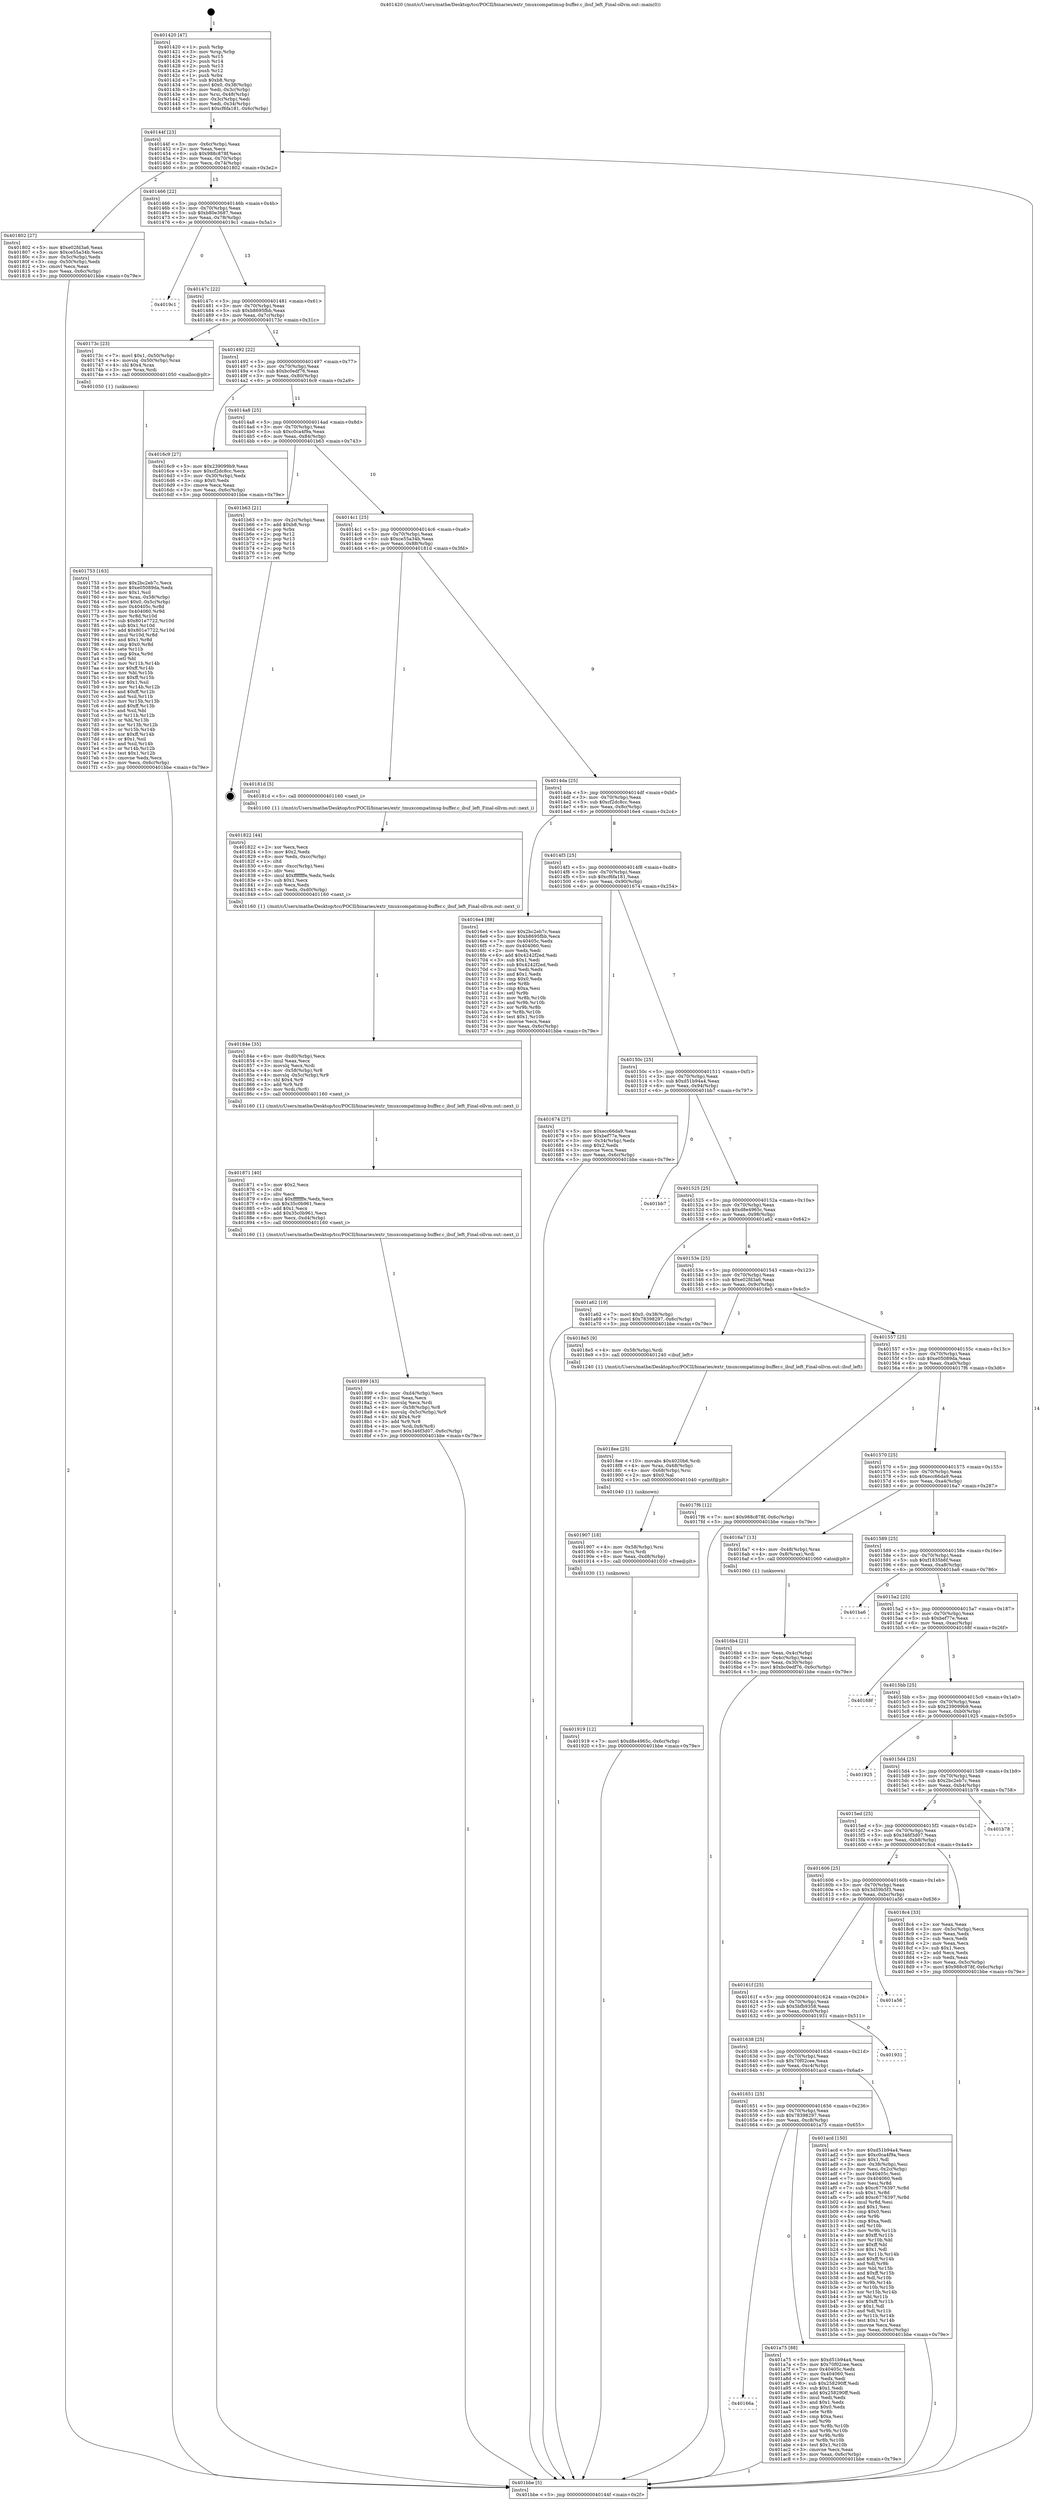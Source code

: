 digraph "0x401420" {
  label = "0x401420 (/mnt/c/Users/mathe/Desktop/tcc/POCII/binaries/extr_tmuxcompatimsg-buffer.c_ibuf_left_Final-ollvm.out::main(0))"
  labelloc = "t"
  node[shape=record]

  Entry [label="",width=0.3,height=0.3,shape=circle,fillcolor=black,style=filled]
  "0x40144f" [label="{
     0x40144f [23]\l
     | [instrs]\l
     &nbsp;&nbsp;0x40144f \<+3\>: mov -0x6c(%rbp),%eax\l
     &nbsp;&nbsp;0x401452 \<+2\>: mov %eax,%ecx\l
     &nbsp;&nbsp;0x401454 \<+6\>: sub $0x988c878f,%ecx\l
     &nbsp;&nbsp;0x40145a \<+3\>: mov %eax,-0x70(%rbp)\l
     &nbsp;&nbsp;0x40145d \<+3\>: mov %ecx,-0x74(%rbp)\l
     &nbsp;&nbsp;0x401460 \<+6\>: je 0000000000401802 \<main+0x3e2\>\l
  }"]
  "0x401802" [label="{
     0x401802 [27]\l
     | [instrs]\l
     &nbsp;&nbsp;0x401802 \<+5\>: mov $0xe02fd3a6,%eax\l
     &nbsp;&nbsp;0x401807 \<+5\>: mov $0xce55a34b,%ecx\l
     &nbsp;&nbsp;0x40180c \<+3\>: mov -0x5c(%rbp),%edx\l
     &nbsp;&nbsp;0x40180f \<+3\>: cmp -0x50(%rbp),%edx\l
     &nbsp;&nbsp;0x401812 \<+3\>: cmovl %ecx,%eax\l
     &nbsp;&nbsp;0x401815 \<+3\>: mov %eax,-0x6c(%rbp)\l
     &nbsp;&nbsp;0x401818 \<+5\>: jmp 0000000000401bbe \<main+0x79e\>\l
  }"]
  "0x401466" [label="{
     0x401466 [22]\l
     | [instrs]\l
     &nbsp;&nbsp;0x401466 \<+5\>: jmp 000000000040146b \<main+0x4b\>\l
     &nbsp;&nbsp;0x40146b \<+3\>: mov -0x70(%rbp),%eax\l
     &nbsp;&nbsp;0x40146e \<+5\>: sub $0xb80e3687,%eax\l
     &nbsp;&nbsp;0x401473 \<+3\>: mov %eax,-0x78(%rbp)\l
     &nbsp;&nbsp;0x401476 \<+6\>: je 00000000004019c1 \<main+0x5a1\>\l
  }"]
  Exit [label="",width=0.3,height=0.3,shape=circle,fillcolor=black,style=filled,peripheries=2]
  "0x4019c1" [label="{
     0x4019c1\l
  }", style=dashed]
  "0x40147c" [label="{
     0x40147c [22]\l
     | [instrs]\l
     &nbsp;&nbsp;0x40147c \<+5\>: jmp 0000000000401481 \<main+0x61\>\l
     &nbsp;&nbsp;0x401481 \<+3\>: mov -0x70(%rbp),%eax\l
     &nbsp;&nbsp;0x401484 \<+5\>: sub $0xb8695fbb,%eax\l
     &nbsp;&nbsp;0x401489 \<+3\>: mov %eax,-0x7c(%rbp)\l
     &nbsp;&nbsp;0x40148c \<+6\>: je 000000000040173c \<main+0x31c\>\l
  }"]
  "0x40166a" [label="{
     0x40166a\l
  }", style=dashed]
  "0x40173c" [label="{
     0x40173c [23]\l
     | [instrs]\l
     &nbsp;&nbsp;0x40173c \<+7\>: movl $0x1,-0x50(%rbp)\l
     &nbsp;&nbsp;0x401743 \<+4\>: movslq -0x50(%rbp),%rax\l
     &nbsp;&nbsp;0x401747 \<+4\>: shl $0x4,%rax\l
     &nbsp;&nbsp;0x40174b \<+3\>: mov %rax,%rdi\l
     &nbsp;&nbsp;0x40174e \<+5\>: call 0000000000401050 \<malloc@plt\>\l
     | [calls]\l
     &nbsp;&nbsp;0x401050 \{1\} (unknown)\l
  }"]
  "0x401492" [label="{
     0x401492 [22]\l
     | [instrs]\l
     &nbsp;&nbsp;0x401492 \<+5\>: jmp 0000000000401497 \<main+0x77\>\l
     &nbsp;&nbsp;0x401497 \<+3\>: mov -0x70(%rbp),%eax\l
     &nbsp;&nbsp;0x40149a \<+5\>: sub $0xbc0edf76,%eax\l
     &nbsp;&nbsp;0x40149f \<+3\>: mov %eax,-0x80(%rbp)\l
     &nbsp;&nbsp;0x4014a2 \<+6\>: je 00000000004016c9 \<main+0x2a9\>\l
  }"]
  "0x401a75" [label="{
     0x401a75 [88]\l
     | [instrs]\l
     &nbsp;&nbsp;0x401a75 \<+5\>: mov $0xd51b94a4,%eax\l
     &nbsp;&nbsp;0x401a7a \<+5\>: mov $0x70f02cee,%ecx\l
     &nbsp;&nbsp;0x401a7f \<+7\>: mov 0x40405c,%edx\l
     &nbsp;&nbsp;0x401a86 \<+7\>: mov 0x404060,%esi\l
     &nbsp;&nbsp;0x401a8d \<+2\>: mov %edx,%edi\l
     &nbsp;&nbsp;0x401a8f \<+6\>: sub $0x258290ff,%edi\l
     &nbsp;&nbsp;0x401a95 \<+3\>: sub $0x1,%edi\l
     &nbsp;&nbsp;0x401a98 \<+6\>: add $0x258290ff,%edi\l
     &nbsp;&nbsp;0x401a9e \<+3\>: imul %edi,%edx\l
     &nbsp;&nbsp;0x401aa1 \<+3\>: and $0x1,%edx\l
     &nbsp;&nbsp;0x401aa4 \<+3\>: cmp $0x0,%edx\l
     &nbsp;&nbsp;0x401aa7 \<+4\>: sete %r8b\l
     &nbsp;&nbsp;0x401aab \<+3\>: cmp $0xa,%esi\l
     &nbsp;&nbsp;0x401aae \<+4\>: setl %r9b\l
     &nbsp;&nbsp;0x401ab2 \<+3\>: mov %r8b,%r10b\l
     &nbsp;&nbsp;0x401ab5 \<+3\>: and %r9b,%r10b\l
     &nbsp;&nbsp;0x401ab8 \<+3\>: xor %r9b,%r8b\l
     &nbsp;&nbsp;0x401abb \<+3\>: or %r8b,%r10b\l
     &nbsp;&nbsp;0x401abe \<+4\>: test $0x1,%r10b\l
     &nbsp;&nbsp;0x401ac2 \<+3\>: cmovne %ecx,%eax\l
     &nbsp;&nbsp;0x401ac5 \<+3\>: mov %eax,-0x6c(%rbp)\l
     &nbsp;&nbsp;0x401ac8 \<+5\>: jmp 0000000000401bbe \<main+0x79e\>\l
  }"]
  "0x4016c9" [label="{
     0x4016c9 [27]\l
     | [instrs]\l
     &nbsp;&nbsp;0x4016c9 \<+5\>: mov $0x239099b9,%eax\l
     &nbsp;&nbsp;0x4016ce \<+5\>: mov $0xcf2dc8cc,%ecx\l
     &nbsp;&nbsp;0x4016d3 \<+3\>: mov -0x30(%rbp),%edx\l
     &nbsp;&nbsp;0x4016d6 \<+3\>: cmp $0x0,%edx\l
     &nbsp;&nbsp;0x4016d9 \<+3\>: cmove %ecx,%eax\l
     &nbsp;&nbsp;0x4016dc \<+3\>: mov %eax,-0x6c(%rbp)\l
     &nbsp;&nbsp;0x4016df \<+5\>: jmp 0000000000401bbe \<main+0x79e\>\l
  }"]
  "0x4014a8" [label="{
     0x4014a8 [25]\l
     | [instrs]\l
     &nbsp;&nbsp;0x4014a8 \<+5\>: jmp 00000000004014ad \<main+0x8d\>\l
     &nbsp;&nbsp;0x4014ad \<+3\>: mov -0x70(%rbp),%eax\l
     &nbsp;&nbsp;0x4014b0 \<+5\>: sub $0xc0ca4f9a,%eax\l
     &nbsp;&nbsp;0x4014b5 \<+6\>: mov %eax,-0x84(%rbp)\l
     &nbsp;&nbsp;0x4014bb \<+6\>: je 0000000000401b63 \<main+0x743\>\l
  }"]
  "0x401651" [label="{
     0x401651 [25]\l
     | [instrs]\l
     &nbsp;&nbsp;0x401651 \<+5\>: jmp 0000000000401656 \<main+0x236\>\l
     &nbsp;&nbsp;0x401656 \<+3\>: mov -0x70(%rbp),%eax\l
     &nbsp;&nbsp;0x401659 \<+5\>: sub $0x78398297,%eax\l
     &nbsp;&nbsp;0x40165e \<+6\>: mov %eax,-0xc8(%rbp)\l
     &nbsp;&nbsp;0x401664 \<+6\>: je 0000000000401a75 \<main+0x655\>\l
  }"]
  "0x401b63" [label="{
     0x401b63 [21]\l
     | [instrs]\l
     &nbsp;&nbsp;0x401b63 \<+3\>: mov -0x2c(%rbp),%eax\l
     &nbsp;&nbsp;0x401b66 \<+7\>: add $0xb8,%rsp\l
     &nbsp;&nbsp;0x401b6d \<+1\>: pop %rbx\l
     &nbsp;&nbsp;0x401b6e \<+2\>: pop %r12\l
     &nbsp;&nbsp;0x401b70 \<+2\>: pop %r13\l
     &nbsp;&nbsp;0x401b72 \<+2\>: pop %r14\l
     &nbsp;&nbsp;0x401b74 \<+2\>: pop %r15\l
     &nbsp;&nbsp;0x401b76 \<+1\>: pop %rbp\l
     &nbsp;&nbsp;0x401b77 \<+1\>: ret\l
  }"]
  "0x4014c1" [label="{
     0x4014c1 [25]\l
     | [instrs]\l
     &nbsp;&nbsp;0x4014c1 \<+5\>: jmp 00000000004014c6 \<main+0xa6\>\l
     &nbsp;&nbsp;0x4014c6 \<+3\>: mov -0x70(%rbp),%eax\l
     &nbsp;&nbsp;0x4014c9 \<+5\>: sub $0xce55a34b,%eax\l
     &nbsp;&nbsp;0x4014ce \<+6\>: mov %eax,-0x88(%rbp)\l
     &nbsp;&nbsp;0x4014d4 \<+6\>: je 000000000040181d \<main+0x3fd\>\l
  }"]
  "0x401acd" [label="{
     0x401acd [150]\l
     | [instrs]\l
     &nbsp;&nbsp;0x401acd \<+5\>: mov $0xd51b94a4,%eax\l
     &nbsp;&nbsp;0x401ad2 \<+5\>: mov $0xc0ca4f9a,%ecx\l
     &nbsp;&nbsp;0x401ad7 \<+2\>: mov $0x1,%dl\l
     &nbsp;&nbsp;0x401ad9 \<+3\>: mov -0x38(%rbp),%esi\l
     &nbsp;&nbsp;0x401adc \<+3\>: mov %esi,-0x2c(%rbp)\l
     &nbsp;&nbsp;0x401adf \<+7\>: mov 0x40405c,%esi\l
     &nbsp;&nbsp;0x401ae6 \<+7\>: mov 0x404060,%edi\l
     &nbsp;&nbsp;0x401aed \<+3\>: mov %esi,%r8d\l
     &nbsp;&nbsp;0x401af0 \<+7\>: sub $0xc6776397,%r8d\l
     &nbsp;&nbsp;0x401af7 \<+4\>: sub $0x1,%r8d\l
     &nbsp;&nbsp;0x401afb \<+7\>: add $0xc6776397,%r8d\l
     &nbsp;&nbsp;0x401b02 \<+4\>: imul %r8d,%esi\l
     &nbsp;&nbsp;0x401b06 \<+3\>: and $0x1,%esi\l
     &nbsp;&nbsp;0x401b09 \<+3\>: cmp $0x0,%esi\l
     &nbsp;&nbsp;0x401b0c \<+4\>: sete %r9b\l
     &nbsp;&nbsp;0x401b10 \<+3\>: cmp $0xa,%edi\l
     &nbsp;&nbsp;0x401b13 \<+4\>: setl %r10b\l
     &nbsp;&nbsp;0x401b17 \<+3\>: mov %r9b,%r11b\l
     &nbsp;&nbsp;0x401b1a \<+4\>: xor $0xff,%r11b\l
     &nbsp;&nbsp;0x401b1e \<+3\>: mov %r10b,%bl\l
     &nbsp;&nbsp;0x401b21 \<+3\>: xor $0xff,%bl\l
     &nbsp;&nbsp;0x401b24 \<+3\>: xor $0x1,%dl\l
     &nbsp;&nbsp;0x401b27 \<+3\>: mov %r11b,%r14b\l
     &nbsp;&nbsp;0x401b2a \<+4\>: and $0xff,%r14b\l
     &nbsp;&nbsp;0x401b2e \<+3\>: and %dl,%r9b\l
     &nbsp;&nbsp;0x401b31 \<+3\>: mov %bl,%r15b\l
     &nbsp;&nbsp;0x401b34 \<+4\>: and $0xff,%r15b\l
     &nbsp;&nbsp;0x401b38 \<+3\>: and %dl,%r10b\l
     &nbsp;&nbsp;0x401b3b \<+3\>: or %r9b,%r14b\l
     &nbsp;&nbsp;0x401b3e \<+3\>: or %r10b,%r15b\l
     &nbsp;&nbsp;0x401b41 \<+3\>: xor %r15b,%r14b\l
     &nbsp;&nbsp;0x401b44 \<+3\>: or %bl,%r11b\l
     &nbsp;&nbsp;0x401b47 \<+4\>: xor $0xff,%r11b\l
     &nbsp;&nbsp;0x401b4b \<+3\>: or $0x1,%dl\l
     &nbsp;&nbsp;0x401b4e \<+3\>: and %dl,%r11b\l
     &nbsp;&nbsp;0x401b51 \<+3\>: or %r11b,%r14b\l
     &nbsp;&nbsp;0x401b54 \<+4\>: test $0x1,%r14b\l
     &nbsp;&nbsp;0x401b58 \<+3\>: cmovne %ecx,%eax\l
     &nbsp;&nbsp;0x401b5b \<+3\>: mov %eax,-0x6c(%rbp)\l
     &nbsp;&nbsp;0x401b5e \<+5\>: jmp 0000000000401bbe \<main+0x79e\>\l
  }"]
  "0x40181d" [label="{
     0x40181d [5]\l
     | [instrs]\l
     &nbsp;&nbsp;0x40181d \<+5\>: call 0000000000401160 \<next_i\>\l
     | [calls]\l
     &nbsp;&nbsp;0x401160 \{1\} (/mnt/c/Users/mathe/Desktop/tcc/POCII/binaries/extr_tmuxcompatimsg-buffer.c_ibuf_left_Final-ollvm.out::next_i)\l
  }"]
  "0x4014da" [label="{
     0x4014da [25]\l
     | [instrs]\l
     &nbsp;&nbsp;0x4014da \<+5\>: jmp 00000000004014df \<main+0xbf\>\l
     &nbsp;&nbsp;0x4014df \<+3\>: mov -0x70(%rbp),%eax\l
     &nbsp;&nbsp;0x4014e2 \<+5\>: sub $0xcf2dc8cc,%eax\l
     &nbsp;&nbsp;0x4014e7 \<+6\>: mov %eax,-0x8c(%rbp)\l
     &nbsp;&nbsp;0x4014ed \<+6\>: je 00000000004016e4 \<main+0x2c4\>\l
  }"]
  "0x401638" [label="{
     0x401638 [25]\l
     | [instrs]\l
     &nbsp;&nbsp;0x401638 \<+5\>: jmp 000000000040163d \<main+0x21d\>\l
     &nbsp;&nbsp;0x40163d \<+3\>: mov -0x70(%rbp),%eax\l
     &nbsp;&nbsp;0x401640 \<+5\>: sub $0x70f02cee,%eax\l
     &nbsp;&nbsp;0x401645 \<+6\>: mov %eax,-0xc4(%rbp)\l
     &nbsp;&nbsp;0x40164b \<+6\>: je 0000000000401acd \<main+0x6ad\>\l
  }"]
  "0x4016e4" [label="{
     0x4016e4 [88]\l
     | [instrs]\l
     &nbsp;&nbsp;0x4016e4 \<+5\>: mov $0x2bc2eb7c,%eax\l
     &nbsp;&nbsp;0x4016e9 \<+5\>: mov $0xb8695fbb,%ecx\l
     &nbsp;&nbsp;0x4016ee \<+7\>: mov 0x40405c,%edx\l
     &nbsp;&nbsp;0x4016f5 \<+7\>: mov 0x404060,%esi\l
     &nbsp;&nbsp;0x4016fc \<+2\>: mov %edx,%edi\l
     &nbsp;&nbsp;0x4016fe \<+6\>: add $0x4242f2ed,%edi\l
     &nbsp;&nbsp;0x401704 \<+3\>: sub $0x1,%edi\l
     &nbsp;&nbsp;0x401707 \<+6\>: sub $0x4242f2ed,%edi\l
     &nbsp;&nbsp;0x40170d \<+3\>: imul %edi,%edx\l
     &nbsp;&nbsp;0x401710 \<+3\>: and $0x1,%edx\l
     &nbsp;&nbsp;0x401713 \<+3\>: cmp $0x0,%edx\l
     &nbsp;&nbsp;0x401716 \<+4\>: sete %r8b\l
     &nbsp;&nbsp;0x40171a \<+3\>: cmp $0xa,%esi\l
     &nbsp;&nbsp;0x40171d \<+4\>: setl %r9b\l
     &nbsp;&nbsp;0x401721 \<+3\>: mov %r8b,%r10b\l
     &nbsp;&nbsp;0x401724 \<+3\>: and %r9b,%r10b\l
     &nbsp;&nbsp;0x401727 \<+3\>: xor %r9b,%r8b\l
     &nbsp;&nbsp;0x40172a \<+3\>: or %r8b,%r10b\l
     &nbsp;&nbsp;0x40172d \<+4\>: test $0x1,%r10b\l
     &nbsp;&nbsp;0x401731 \<+3\>: cmovne %ecx,%eax\l
     &nbsp;&nbsp;0x401734 \<+3\>: mov %eax,-0x6c(%rbp)\l
     &nbsp;&nbsp;0x401737 \<+5\>: jmp 0000000000401bbe \<main+0x79e\>\l
  }"]
  "0x4014f3" [label="{
     0x4014f3 [25]\l
     | [instrs]\l
     &nbsp;&nbsp;0x4014f3 \<+5\>: jmp 00000000004014f8 \<main+0xd8\>\l
     &nbsp;&nbsp;0x4014f8 \<+3\>: mov -0x70(%rbp),%eax\l
     &nbsp;&nbsp;0x4014fb \<+5\>: sub $0xcf6fa181,%eax\l
     &nbsp;&nbsp;0x401500 \<+6\>: mov %eax,-0x90(%rbp)\l
     &nbsp;&nbsp;0x401506 \<+6\>: je 0000000000401674 \<main+0x254\>\l
  }"]
  "0x401931" [label="{
     0x401931\l
  }", style=dashed]
  "0x401674" [label="{
     0x401674 [27]\l
     | [instrs]\l
     &nbsp;&nbsp;0x401674 \<+5\>: mov $0xecc66da9,%eax\l
     &nbsp;&nbsp;0x401679 \<+5\>: mov $0xbef77e,%ecx\l
     &nbsp;&nbsp;0x40167e \<+3\>: mov -0x34(%rbp),%edx\l
     &nbsp;&nbsp;0x401681 \<+3\>: cmp $0x2,%edx\l
     &nbsp;&nbsp;0x401684 \<+3\>: cmovne %ecx,%eax\l
     &nbsp;&nbsp;0x401687 \<+3\>: mov %eax,-0x6c(%rbp)\l
     &nbsp;&nbsp;0x40168a \<+5\>: jmp 0000000000401bbe \<main+0x79e\>\l
  }"]
  "0x40150c" [label="{
     0x40150c [25]\l
     | [instrs]\l
     &nbsp;&nbsp;0x40150c \<+5\>: jmp 0000000000401511 \<main+0xf1\>\l
     &nbsp;&nbsp;0x401511 \<+3\>: mov -0x70(%rbp),%eax\l
     &nbsp;&nbsp;0x401514 \<+5\>: sub $0xd51b94a4,%eax\l
     &nbsp;&nbsp;0x401519 \<+6\>: mov %eax,-0x94(%rbp)\l
     &nbsp;&nbsp;0x40151f \<+6\>: je 0000000000401bb7 \<main+0x797\>\l
  }"]
  "0x401bbe" [label="{
     0x401bbe [5]\l
     | [instrs]\l
     &nbsp;&nbsp;0x401bbe \<+5\>: jmp 000000000040144f \<main+0x2f\>\l
  }"]
  "0x401420" [label="{
     0x401420 [47]\l
     | [instrs]\l
     &nbsp;&nbsp;0x401420 \<+1\>: push %rbp\l
     &nbsp;&nbsp;0x401421 \<+3\>: mov %rsp,%rbp\l
     &nbsp;&nbsp;0x401424 \<+2\>: push %r15\l
     &nbsp;&nbsp;0x401426 \<+2\>: push %r14\l
     &nbsp;&nbsp;0x401428 \<+2\>: push %r13\l
     &nbsp;&nbsp;0x40142a \<+2\>: push %r12\l
     &nbsp;&nbsp;0x40142c \<+1\>: push %rbx\l
     &nbsp;&nbsp;0x40142d \<+7\>: sub $0xb8,%rsp\l
     &nbsp;&nbsp;0x401434 \<+7\>: movl $0x0,-0x38(%rbp)\l
     &nbsp;&nbsp;0x40143b \<+3\>: mov %edi,-0x3c(%rbp)\l
     &nbsp;&nbsp;0x40143e \<+4\>: mov %rsi,-0x48(%rbp)\l
     &nbsp;&nbsp;0x401442 \<+3\>: mov -0x3c(%rbp),%edi\l
     &nbsp;&nbsp;0x401445 \<+3\>: mov %edi,-0x34(%rbp)\l
     &nbsp;&nbsp;0x401448 \<+7\>: movl $0xcf6fa181,-0x6c(%rbp)\l
  }"]
  "0x40161f" [label="{
     0x40161f [25]\l
     | [instrs]\l
     &nbsp;&nbsp;0x40161f \<+5\>: jmp 0000000000401624 \<main+0x204\>\l
     &nbsp;&nbsp;0x401624 \<+3\>: mov -0x70(%rbp),%eax\l
     &nbsp;&nbsp;0x401627 \<+5\>: sub $0x5bfb9358,%eax\l
     &nbsp;&nbsp;0x40162c \<+6\>: mov %eax,-0xc0(%rbp)\l
     &nbsp;&nbsp;0x401632 \<+6\>: je 0000000000401931 \<main+0x511\>\l
  }"]
  "0x401bb7" [label="{
     0x401bb7\l
  }", style=dashed]
  "0x401525" [label="{
     0x401525 [25]\l
     | [instrs]\l
     &nbsp;&nbsp;0x401525 \<+5\>: jmp 000000000040152a \<main+0x10a\>\l
     &nbsp;&nbsp;0x40152a \<+3\>: mov -0x70(%rbp),%eax\l
     &nbsp;&nbsp;0x40152d \<+5\>: sub $0xd8e4965c,%eax\l
     &nbsp;&nbsp;0x401532 \<+6\>: mov %eax,-0x98(%rbp)\l
     &nbsp;&nbsp;0x401538 \<+6\>: je 0000000000401a62 \<main+0x642\>\l
  }"]
  "0x401a56" [label="{
     0x401a56\l
  }", style=dashed]
  "0x401a62" [label="{
     0x401a62 [19]\l
     | [instrs]\l
     &nbsp;&nbsp;0x401a62 \<+7\>: movl $0x0,-0x38(%rbp)\l
     &nbsp;&nbsp;0x401a69 \<+7\>: movl $0x78398297,-0x6c(%rbp)\l
     &nbsp;&nbsp;0x401a70 \<+5\>: jmp 0000000000401bbe \<main+0x79e\>\l
  }"]
  "0x40153e" [label="{
     0x40153e [25]\l
     | [instrs]\l
     &nbsp;&nbsp;0x40153e \<+5\>: jmp 0000000000401543 \<main+0x123\>\l
     &nbsp;&nbsp;0x401543 \<+3\>: mov -0x70(%rbp),%eax\l
     &nbsp;&nbsp;0x401546 \<+5\>: sub $0xe02fd3a6,%eax\l
     &nbsp;&nbsp;0x40154b \<+6\>: mov %eax,-0x9c(%rbp)\l
     &nbsp;&nbsp;0x401551 \<+6\>: je 00000000004018e5 \<main+0x4c5\>\l
  }"]
  "0x401919" [label="{
     0x401919 [12]\l
     | [instrs]\l
     &nbsp;&nbsp;0x401919 \<+7\>: movl $0xd8e4965c,-0x6c(%rbp)\l
     &nbsp;&nbsp;0x401920 \<+5\>: jmp 0000000000401bbe \<main+0x79e\>\l
  }"]
  "0x4018e5" [label="{
     0x4018e5 [9]\l
     | [instrs]\l
     &nbsp;&nbsp;0x4018e5 \<+4\>: mov -0x58(%rbp),%rdi\l
     &nbsp;&nbsp;0x4018e9 \<+5\>: call 0000000000401240 \<ibuf_left\>\l
     | [calls]\l
     &nbsp;&nbsp;0x401240 \{1\} (/mnt/c/Users/mathe/Desktop/tcc/POCII/binaries/extr_tmuxcompatimsg-buffer.c_ibuf_left_Final-ollvm.out::ibuf_left)\l
  }"]
  "0x401557" [label="{
     0x401557 [25]\l
     | [instrs]\l
     &nbsp;&nbsp;0x401557 \<+5\>: jmp 000000000040155c \<main+0x13c\>\l
     &nbsp;&nbsp;0x40155c \<+3\>: mov -0x70(%rbp),%eax\l
     &nbsp;&nbsp;0x40155f \<+5\>: sub $0xe05089da,%eax\l
     &nbsp;&nbsp;0x401564 \<+6\>: mov %eax,-0xa0(%rbp)\l
     &nbsp;&nbsp;0x40156a \<+6\>: je 00000000004017f6 \<main+0x3d6\>\l
  }"]
  "0x401907" [label="{
     0x401907 [18]\l
     | [instrs]\l
     &nbsp;&nbsp;0x401907 \<+4\>: mov -0x58(%rbp),%rsi\l
     &nbsp;&nbsp;0x40190b \<+3\>: mov %rsi,%rdi\l
     &nbsp;&nbsp;0x40190e \<+6\>: mov %eax,-0xd8(%rbp)\l
     &nbsp;&nbsp;0x401914 \<+5\>: call 0000000000401030 \<free@plt\>\l
     | [calls]\l
     &nbsp;&nbsp;0x401030 \{1\} (unknown)\l
  }"]
  "0x4017f6" [label="{
     0x4017f6 [12]\l
     | [instrs]\l
     &nbsp;&nbsp;0x4017f6 \<+7\>: movl $0x988c878f,-0x6c(%rbp)\l
     &nbsp;&nbsp;0x4017fd \<+5\>: jmp 0000000000401bbe \<main+0x79e\>\l
  }"]
  "0x401570" [label="{
     0x401570 [25]\l
     | [instrs]\l
     &nbsp;&nbsp;0x401570 \<+5\>: jmp 0000000000401575 \<main+0x155\>\l
     &nbsp;&nbsp;0x401575 \<+3\>: mov -0x70(%rbp),%eax\l
     &nbsp;&nbsp;0x401578 \<+5\>: sub $0xecc66da9,%eax\l
     &nbsp;&nbsp;0x40157d \<+6\>: mov %eax,-0xa4(%rbp)\l
     &nbsp;&nbsp;0x401583 \<+6\>: je 00000000004016a7 \<main+0x287\>\l
  }"]
  "0x4018ee" [label="{
     0x4018ee [25]\l
     | [instrs]\l
     &nbsp;&nbsp;0x4018ee \<+10\>: movabs $0x4020b6,%rdi\l
     &nbsp;&nbsp;0x4018f8 \<+4\>: mov %rax,-0x68(%rbp)\l
     &nbsp;&nbsp;0x4018fc \<+4\>: mov -0x68(%rbp),%rsi\l
     &nbsp;&nbsp;0x401900 \<+2\>: mov $0x0,%al\l
     &nbsp;&nbsp;0x401902 \<+5\>: call 0000000000401040 \<printf@plt\>\l
     | [calls]\l
     &nbsp;&nbsp;0x401040 \{1\} (unknown)\l
  }"]
  "0x4016a7" [label="{
     0x4016a7 [13]\l
     | [instrs]\l
     &nbsp;&nbsp;0x4016a7 \<+4\>: mov -0x48(%rbp),%rax\l
     &nbsp;&nbsp;0x4016ab \<+4\>: mov 0x8(%rax),%rdi\l
     &nbsp;&nbsp;0x4016af \<+5\>: call 0000000000401060 \<atoi@plt\>\l
     | [calls]\l
     &nbsp;&nbsp;0x401060 \{1\} (unknown)\l
  }"]
  "0x401589" [label="{
     0x401589 [25]\l
     | [instrs]\l
     &nbsp;&nbsp;0x401589 \<+5\>: jmp 000000000040158e \<main+0x16e\>\l
     &nbsp;&nbsp;0x40158e \<+3\>: mov -0x70(%rbp),%eax\l
     &nbsp;&nbsp;0x401591 \<+5\>: sub $0xf1835b6f,%eax\l
     &nbsp;&nbsp;0x401596 \<+6\>: mov %eax,-0xa8(%rbp)\l
     &nbsp;&nbsp;0x40159c \<+6\>: je 0000000000401ba6 \<main+0x786\>\l
  }"]
  "0x4016b4" [label="{
     0x4016b4 [21]\l
     | [instrs]\l
     &nbsp;&nbsp;0x4016b4 \<+3\>: mov %eax,-0x4c(%rbp)\l
     &nbsp;&nbsp;0x4016b7 \<+3\>: mov -0x4c(%rbp),%eax\l
     &nbsp;&nbsp;0x4016ba \<+3\>: mov %eax,-0x30(%rbp)\l
     &nbsp;&nbsp;0x4016bd \<+7\>: movl $0xbc0edf76,-0x6c(%rbp)\l
     &nbsp;&nbsp;0x4016c4 \<+5\>: jmp 0000000000401bbe \<main+0x79e\>\l
  }"]
  "0x401753" [label="{
     0x401753 [163]\l
     | [instrs]\l
     &nbsp;&nbsp;0x401753 \<+5\>: mov $0x2bc2eb7c,%ecx\l
     &nbsp;&nbsp;0x401758 \<+5\>: mov $0xe05089da,%edx\l
     &nbsp;&nbsp;0x40175d \<+3\>: mov $0x1,%sil\l
     &nbsp;&nbsp;0x401760 \<+4\>: mov %rax,-0x58(%rbp)\l
     &nbsp;&nbsp;0x401764 \<+7\>: movl $0x0,-0x5c(%rbp)\l
     &nbsp;&nbsp;0x40176b \<+8\>: mov 0x40405c,%r8d\l
     &nbsp;&nbsp;0x401773 \<+8\>: mov 0x404060,%r9d\l
     &nbsp;&nbsp;0x40177b \<+3\>: mov %r8d,%r10d\l
     &nbsp;&nbsp;0x40177e \<+7\>: sub $0x801e7722,%r10d\l
     &nbsp;&nbsp;0x401785 \<+4\>: sub $0x1,%r10d\l
     &nbsp;&nbsp;0x401789 \<+7\>: add $0x801e7722,%r10d\l
     &nbsp;&nbsp;0x401790 \<+4\>: imul %r10d,%r8d\l
     &nbsp;&nbsp;0x401794 \<+4\>: and $0x1,%r8d\l
     &nbsp;&nbsp;0x401798 \<+4\>: cmp $0x0,%r8d\l
     &nbsp;&nbsp;0x40179c \<+4\>: sete %r11b\l
     &nbsp;&nbsp;0x4017a0 \<+4\>: cmp $0xa,%r9d\l
     &nbsp;&nbsp;0x4017a4 \<+3\>: setl %bl\l
     &nbsp;&nbsp;0x4017a7 \<+3\>: mov %r11b,%r14b\l
     &nbsp;&nbsp;0x4017aa \<+4\>: xor $0xff,%r14b\l
     &nbsp;&nbsp;0x4017ae \<+3\>: mov %bl,%r15b\l
     &nbsp;&nbsp;0x4017b1 \<+4\>: xor $0xff,%r15b\l
     &nbsp;&nbsp;0x4017b5 \<+4\>: xor $0x1,%sil\l
     &nbsp;&nbsp;0x4017b9 \<+3\>: mov %r14b,%r12b\l
     &nbsp;&nbsp;0x4017bc \<+4\>: and $0xff,%r12b\l
     &nbsp;&nbsp;0x4017c0 \<+3\>: and %sil,%r11b\l
     &nbsp;&nbsp;0x4017c3 \<+3\>: mov %r15b,%r13b\l
     &nbsp;&nbsp;0x4017c6 \<+4\>: and $0xff,%r13b\l
     &nbsp;&nbsp;0x4017ca \<+3\>: and %sil,%bl\l
     &nbsp;&nbsp;0x4017cd \<+3\>: or %r11b,%r12b\l
     &nbsp;&nbsp;0x4017d0 \<+3\>: or %bl,%r13b\l
     &nbsp;&nbsp;0x4017d3 \<+3\>: xor %r13b,%r12b\l
     &nbsp;&nbsp;0x4017d6 \<+3\>: or %r15b,%r14b\l
     &nbsp;&nbsp;0x4017d9 \<+4\>: xor $0xff,%r14b\l
     &nbsp;&nbsp;0x4017dd \<+4\>: or $0x1,%sil\l
     &nbsp;&nbsp;0x4017e1 \<+3\>: and %sil,%r14b\l
     &nbsp;&nbsp;0x4017e4 \<+3\>: or %r14b,%r12b\l
     &nbsp;&nbsp;0x4017e7 \<+4\>: test $0x1,%r12b\l
     &nbsp;&nbsp;0x4017eb \<+3\>: cmovne %edx,%ecx\l
     &nbsp;&nbsp;0x4017ee \<+3\>: mov %ecx,-0x6c(%rbp)\l
     &nbsp;&nbsp;0x4017f1 \<+5\>: jmp 0000000000401bbe \<main+0x79e\>\l
  }"]
  "0x401822" [label="{
     0x401822 [44]\l
     | [instrs]\l
     &nbsp;&nbsp;0x401822 \<+2\>: xor %ecx,%ecx\l
     &nbsp;&nbsp;0x401824 \<+5\>: mov $0x2,%edx\l
     &nbsp;&nbsp;0x401829 \<+6\>: mov %edx,-0xcc(%rbp)\l
     &nbsp;&nbsp;0x40182f \<+1\>: cltd\l
     &nbsp;&nbsp;0x401830 \<+6\>: mov -0xcc(%rbp),%esi\l
     &nbsp;&nbsp;0x401836 \<+2\>: idiv %esi\l
     &nbsp;&nbsp;0x401838 \<+6\>: imul $0xfffffffe,%edx,%edx\l
     &nbsp;&nbsp;0x40183e \<+3\>: sub $0x1,%ecx\l
     &nbsp;&nbsp;0x401841 \<+2\>: sub %ecx,%edx\l
     &nbsp;&nbsp;0x401843 \<+6\>: mov %edx,-0xd0(%rbp)\l
     &nbsp;&nbsp;0x401849 \<+5\>: call 0000000000401160 \<next_i\>\l
     | [calls]\l
     &nbsp;&nbsp;0x401160 \{1\} (/mnt/c/Users/mathe/Desktop/tcc/POCII/binaries/extr_tmuxcompatimsg-buffer.c_ibuf_left_Final-ollvm.out::next_i)\l
  }"]
  "0x40184e" [label="{
     0x40184e [35]\l
     | [instrs]\l
     &nbsp;&nbsp;0x40184e \<+6\>: mov -0xd0(%rbp),%ecx\l
     &nbsp;&nbsp;0x401854 \<+3\>: imul %eax,%ecx\l
     &nbsp;&nbsp;0x401857 \<+3\>: movslq %ecx,%rdi\l
     &nbsp;&nbsp;0x40185a \<+4\>: mov -0x58(%rbp),%r8\l
     &nbsp;&nbsp;0x40185e \<+4\>: movslq -0x5c(%rbp),%r9\l
     &nbsp;&nbsp;0x401862 \<+4\>: shl $0x4,%r9\l
     &nbsp;&nbsp;0x401866 \<+3\>: add %r9,%r8\l
     &nbsp;&nbsp;0x401869 \<+3\>: mov %rdi,(%r8)\l
     &nbsp;&nbsp;0x40186c \<+5\>: call 0000000000401160 \<next_i\>\l
     | [calls]\l
     &nbsp;&nbsp;0x401160 \{1\} (/mnt/c/Users/mathe/Desktop/tcc/POCII/binaries/extr_tmuxcompatimsg-buffer.c_ibuf_left_Final-ollvm.out::next_i)\l
  }"]
  "0x401871" [label="{
     0x401871 [40]\l
     | [instrs]\l
     &nbsp;&nbsp;0x401871 \<+5\>: mov $0x2,%ecx\l
     &nbsp;&nbsp;0x401876 \<+1\>: cltd\l
     &nbsp;&nbsp;0x401877 \<+2\>: idiv %ecx\l
     &nbsp;&nbsp;0x401879 \<+6\>: imul $0xfffffffe,%edx,%ecx\l
     &nbsp;&nbsp;0x40187f \<+6\>: sub $0x35c0b961,%ecx\l
     &nbsp;&nbsp;0x401885 \<+3\>: add $0x1,%ecx\l
     &nbsp;&nbsp;0x401888 \<+6\>: add $0x35c0b961,%ecx\l
     &nbsp;&nbsp;0x40188e \<+6\>: mov %ecx,-0xd4(%rbp)\l
     &nbsp;&nbsp;0x401894 \<+5\>: call 0000000000401160 \<next_i\>\l
     | [calls]\l
     &nbsp;&nbsp;0x401160 \{1\} (/mnt/c/Users/mathe/Desktop/tcc/POCII/binaries/extr_tmuxcompatimsg-buffer.c_ibuf_left_Final-ollvm.out::next_i)\l
  }"]
  "0x401899" [label="{
     0x401899 [43]\l
     | [instrs]\l
     &nbsp;&nbsp;0x401899 \<+6\>: mov -0xd4(%rbp),%ecx\l
     &nbsp;&nbsp;0x40189f \<+3\>: imul %eax,%ecx\l
     &nbsp;&nbsp;0x4018a2 \<+3\>: movslq %ecx,%rdi\l
     &nbsp;&nbsp;0x4018a5 \<+4\>: mov -0x58(%rbp),%r8\l
     &nbsp;&nbsp;0x4018a9 \<+4\>: movslq -0x5c(%rbp),%r9\l
     &nbsp;&nbsp;0x4018ad \<+4\>: shl $0x4,%r9\l
     &nbsp;&nbsp;0x4018b1 \<+3\>: add %r9,%r8\l
     &nbsp;&nbsp;0x4018b4 \<+4\>: mov %rdi,0x8(%r8)\l
     &nbsp;&nbsp;0x4018b8 \<+7\>: movl $0x346f3d07,-0x6c(%rbp)\l
     &nbsp;&nbsp;0x4018bf \<+5\>: jmp 0000000000401bbe \<main+0x79e\>\l
  }"]
  "0x401606" [label="{
     0x401606 [25]\l
     | [instrs]\l
     &nbsp;&nbsp;0x401606 \<+5\>: jmp 000000000040160b \<main+0x1eb\>\l
     &nbsp;&nbsp;0x40160b \<+3\>: mov -0x70(%rbp),%eax\l
     &nbsp;&nbsp;0x40160e \<+5\>: sub $0x3d59b5f3,%eax\l
     &nbsp;&nbsp;0x401613 \<+6\>: mov %eax,-0xbc(%rbp)\l
     &nbsp;&nbsp;0x401619 \<+6\>: je 0000000000401a56 \<main+0x636\>\l
  }"]
  "0x401ba6" [label="{
     0x401ba6\l
  }", style=dashed]
  "0x4015a2" [label="{
     0x4015a2 [25]\l
     | [instrs]\l
     &nbsp;&nbsp;0x4015a2 \<+5\>: jmp 00000000004015a7 \<main+0x187\>\l
     &nbsp;&nbsp;0x4015a7 \<+3\>: mov -0x70(%rbp),%eax\l
     &nbsp;&nbsp;0x4015aa \<+5\>: sub $0xbef77e,%eax\l
     &nbsp;&nbsp;0x4015af \<+6\>: mov %eax,-0xac(%rbp)\l
     &nbsp;&nbsp;0x4015b5 \<+6\>: je 000000000040168f \<main+0x26f\>\l
  }"]
  "0x4018c4" [label="{
     0x4018c4 [33]\l
     | [instrs]\l
     &nbsp;&nbsp;0x4018c4 \<+2\>: xor %eax,%eax\l
     &nbsp;&nbsp;0x4018c6 \<+3\>: mov -0x5c(%rbp),%ecx\l
     &nbsp;&nbsp;0x4018c9 \<+2\>: mov %eax,%edx\l
     &nbsp;&nbsp;0x4018cb \<+2\>: sub %ecx,%edx\l
     &nbsp;&nbsp;0x4018cd \<+2\>: mov %eax,%ecx\l
     &nbsp;&nbsp;0x4018cf \<+3\>: sub $0x1,%ecx\l
     &nbsp;&nbsp;0x4018d2 \<+2\>: add %ecx,%edx\l
     &nbsp;&nbsp;0x4018d4 \<+2\>: sub %edx,%eax\l
     &nbsp;&nbsp;0x4018d6 \<+3\>: mov %eax,-0x5c(%rbp)\l
     &nbsp;&nbsp;0x4018d9 \<+7\>: movl $0x988c878f,-0x6c(%rbp)\l
     &nbsp;&nbsp;0x4018e0 \<+5\>: jmp 0000000000401bbe \<main+0x79e\>\l
  }"]
  "0x40168f" [label="{
     0x40168f\l
  }", style=dashed]
  "0x4015bb" [label="{
     0x4015bb [25]\l
     | [instrs]\l
     &nbsp;&nbsp;0x4015bb \<+5\>: jmp 00000000004015c0 \<main+0x1a0\>\l
     &nbsp;&nbsp;0x4015c0 \<+3\>: mov -0x70(%rbp),%eax\l
     &nbsp;&nbsp;0x4015c3 \<+5\>: sub $0x239099b9,%eax\l
     &nbsp;&nbsp;0x4015c8 \<+6\>: mov %eax,-0xb0(%rbp)\l
     &nbsp;&nbsp;0x4015ce \<+6\>: je 0000000000401925 \<main+0x505\>\l
  }"]
  "0x4015ed" [label="{
     0x4015ed [25]\l
     | [instrs]\l
     &nbsp;&nbsp;0x4015ed \<+5\>: jmp 00000000004015f2 \<main+0x1d2\>\l
     &nbsp;&nbsp;0x4015f2 \<+3\>: mov -0x70(%rbp),%eax\l
     &nbsp;&nbsp;0x4015f5 \<+5\>: sub $0x346f3d07,%eax\l
     &nbsp;&nbsp;0x4015fa \<+6\>: mov %eax,-0xb8(%rbp)\l
     &nbsp;&nbsp;0x401600 \<+6\>: je 00000000004018c4 \<main+0x4a4\>\l
  }"]
  "0x401925" [label="{
     0x401925\l
  }", style=dashed]
  "0x4015d4" [label="{
     0x4015d4 [25]\l
     | [instrs]\l
     &nbsp;&nbsp;0x4015d4 \<+5\>: jmp 00000000004015d9 \<main+0x1b9\>\l
     &nbsp;&nbsp;0x4015d9 \<+3\>: mov -0x70(%rbp),%eax\l
     &nbsp;&nbsp;0x4015dc \<+5\>: sub $0x2bc2eb7c,%eax\l
     &nbsp;&nbsp;0x4015e1 \<+6\>: mov %eax,-0xb4(%rbp)\l
     &nbsp;&nbsp;0x4015e7 \<+6\>: je 0000000000401b78 \<main+0x758\>\l
  }"]
  "0x401b78" [label="{
     0x401b78\l
  }", style=dashed]
  Entry -> "0x401420" [label=" 1"]
  "0x40144f" -> "0x401802" [label=" 2"]
  "0x40144f" -> "0x401466" [label=" 13"]
  "0x401b63" -> Exit [label=" 1"]
  "0x401466" -> "0x4019c1" [label=" 0"]
  "0x401466" -> "0x40147c" [label=" 13"]
  "0x401acd" -> "0x401bbe" [label=" 1"]
  "0x40147c" -> "0x40173c" [label=" 1"]
  "0x40147c" -> "0x401492" [label=" 12"]
  "0x401a75" -> "0x401bbe" [label=" 1"]
  "0x401492" -> "0x4016c9" [label=" 1"]
  "0x401492" -> "0x4014a8" [label=" 11"]
  "0x401651" -> "0x40166a" [label=" 0"]
  "0x4014a8" -> "0x401b63" [label=" 1"]
  "0x4014a8" -> "0x4014c1" [label=" 10"]
  "0x401651" -> "0x401a75" [label=" 1"]
  "0x4014c1" -> "0x40181d" [label=" 1"]
  "0x4014c1" -> "0x4014da" [label=" 9"]
  "0x401638" -> "0x401651" [label=" 1"]
  "0x4014da" -> "0x4016e4" [label=" 1"]
  "0x4014da" -> "0x4014f3" [label=" 8"]
  "0x401638" -> "0x401acd" [label=" 1"]
  "0x4014f3" -> "0x401674" [label=" 1"]
  "0x4014f3" -> "0x40150c" [label=" 7"]
  "0x401674" -> "0x401bbe" [label=" 1"]
  "0x401420" -> "0x40144f" [label=" 1"]
  "0x401bbe" -> "0x40144f" [label=" 14"]
  "0x40161f" -> "0x401638" [label=" 2"]
  "0x40150c" -> "0x401bb7" [label=" 0"]
  "0x40150c" -> "0x401525" [label=" 7"]
  "0x40161f" -> "0x401931" [label=" 0"]
  "0x401525" -> "0x401a62" [label=" 1"]
  "0x401525" -> "0x40153e" [label=" 6"]
  "0x401606" -> "0x40161f" [label=" 2"]
  "0x40153e" -> "0x4018e5" [label=" 1"]
  "0x40153e" -> "0x401557" [label=" 5"]
  "0x401606" -> "0x401a56" [label=" 0"]
  "0x401557" -> "0x4017f6" [label=" 1"]
  "0x401557" -> "0x401570" [label=" 4"]
  "0x401a62" -> "0x401bbe" [label=" 1"]
  "0x401570" -> "0x4016a7" [label=" 1"]
  "0x401570" -> "0x401589" [label=" 3"]
  "0x4016a7" -> "0x4016b4" [label=" 1"]
  "0x4016b4" -> "0x401bbe" [label=" 1"]
  "0x4016c9" -> "0x401bbe" [label=" 1"]
  "0x4016e4" -> "0x401bbe" [label=" 1"]
  "0x40173c" -> "0x401753" [label=" 1"]
  "0x401753" -> "0x401bbe" [label=" 1"]
  "0x4017f6" -> "0x401bbe" [label=" 1"]
  "0x401802" -> "0x401bbe" [label=" 2"]
  "0x40181d" -> "0x401822" [label=" 1"]
  "0x401822" -> "0x40184e" [label=" 1"]
  "0x40184e" -> "0x401871" [label=" 1"]
  "0x401871" -> "0x401899" [label=" 1"]
  "0x401899" -> "0x401bbe" [label=" 1"]
  "0x401919" -> "0x401bbe" [label=" 1"]
  "0x401589" -> "0x401ba6" [label=" 0"]
  "0x401589" -> "0x4015a2" [label=" 3"]
  "0x401907" -> "0x401919" [label=" 1"]
  "0x4015a2" -> "0x40168f" [label=" 0"]
  "0x4015a2" -> "0x4015bb" [label=" 3"]
  "0x4018ee" -> "0x401907" [label=" 1"]
  "0x4015bb" -> "0x401925" [label=" 0"]
  "0x4015bb" -> "0x4015d4" [label=" 3"]
  "0x4018c4" -> "0x401bbe" [label=" 1"]
  "0x4015d4" -> "0x401b78" [label=" 0"]
  "0x4015d4" -> "0x4015ed" [label=" 3"]
  "0x4018e5" -> "0x4018ee" [label=" 1"]
  "0x4015ed" -> "0x4018c4" [label=" 1"]
  "0x4015ed" -> "0x401606" [label=" 2"]
}
